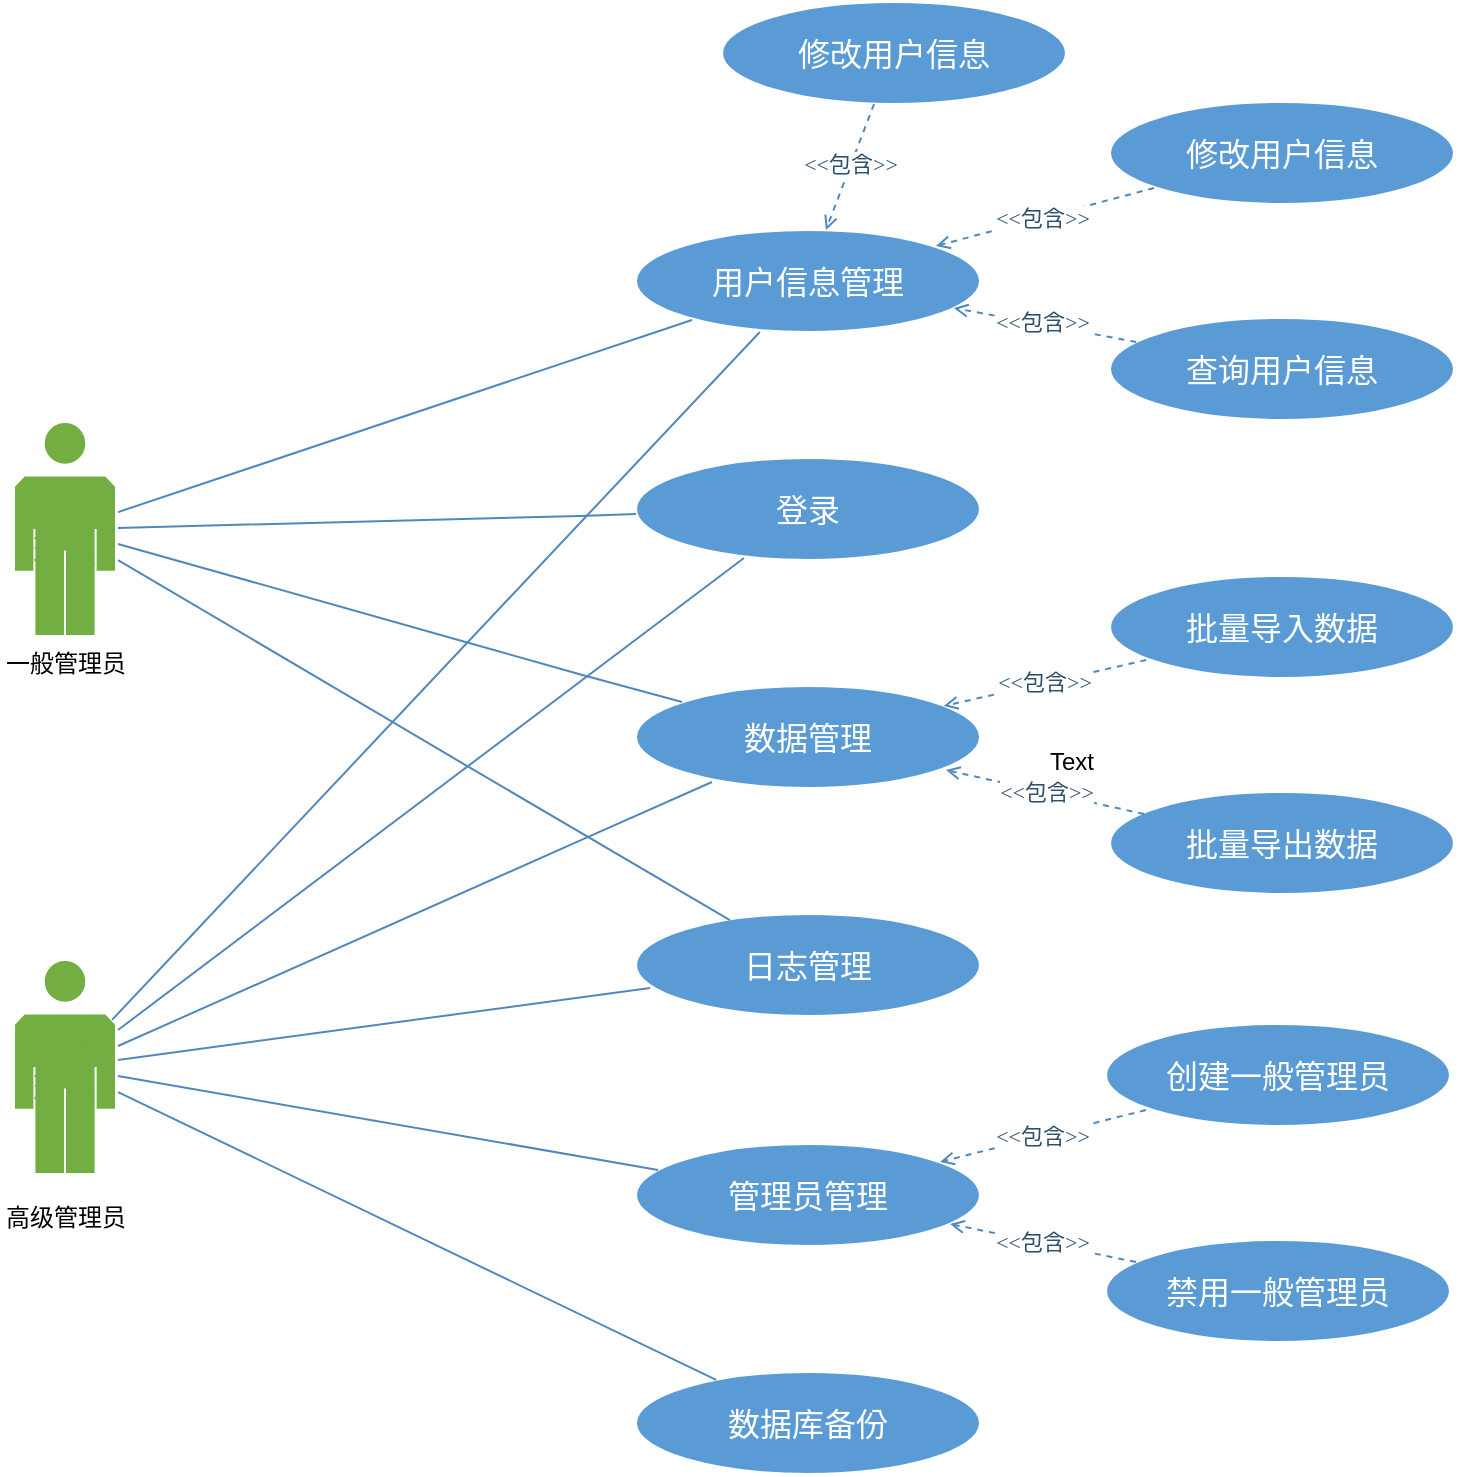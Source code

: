 <mxfile version="13.7.9" type="device"><diagram name="页-1" id="页-1"><mxGraphModel dx="1426" dy="830" grid="1" gridSize="10" guides="1" tooltips="1" connect="1" arrows="1" fold="1" page="1" pageScale="1" pageWidth="1169" pageHeight="827" math="0" shadow="0"><root><mxCell id="0"/><mxCell id="1" value="连接线" parent="0"/><mxCell id="2" value="&lt;font style=&quot;font-size:16px;font-family:SimSun;color:#73ae42;direction:ltr;letter-spacing:0px;line-height:120%;opacity:1&quot;&gt;一般管理员&lt;br/&gt;&lt;/font&gt;" style="verticalAlign=middle;align=center;vsdxID=1;fillColor=#73ae42;gradientColor=none;shape=stencil(tZTbDoIwDEC/Zo+QsQnis5f/WHTA4mSkTMW/d6SiQIQg6lu7nna9pYSvy0wUkjBaWjBHeVUHmxG+IYypPJOgrJMI3xK+TgzIFMw5P6BeiJqspZO51BEq9GO0dmH0hmpAUd8hq1U+zIbT0eUIOpfkI2TQRVk4jK6mo01zpmUwva54Njo2gviDyYbz2ehHYccXsbe0Kz+IenibFrB3JniOwl8wpKHpG6pV03A/XrwLRytPVKr0wFhhlck7a6gFpNJzX3mJFunDD03lVcqi9fxNcoO1/iU5J7wuRaK0xkPTtvcvi3vCq8S3dw==);strokeColor=#ffffff;labelBackgroundColor=none;rounded=0;html=1;whiteSpace=wrap;" parent="1" vertex="1"><mxGeometry x="191" y="250" width="51" height="107" as="geometry"/></mxCell><mxCell id="3" value="&lt;font style=&quot;font-size:16px;font-family:SimSun;color:#73ae42;direction:ltr;letter-spacing:0px;line-height:120%;opacity:1&quot;&gt;高级管理员&lt;br/&gt;&lt;/font&gt;" style="verticalAlign=middle;align=center;vsdxID=2;fillColor=#73ae42;gradientColor=none;shape=stencil(tZTbDoIwDEC/Zo+QsQnis5f/WHTA4mSkTMW/d6SiQIQg6lu7nna9pYSvy0wUkjBaWjBHeVUHmxG+IYypPJOgrJMI3xK+TgzIFMw5P6BeiJqspZO51BEq9GO0dmH0hmpAUd8hq1U+zIbT0eUIOpfkI2TQRVk4jK6mo01zpmUwva54Njo2gviDyYbz2ehHYccXsbe0Kz+IenibFrB3JniOwl8wpKHpG6pV03A/XrwLRytPVKr0wFhhlck7a6gFpNJzX3mJFunDD03lVcqi9fxNcoO1/iU5J7wuRaK0xkPTtvcvi3vCq8S3dw==);strokeColor=#ffffff;labelBackgroundColor=none;rounded=0;html=1;whiteSpace=wrap;" parent="1" vertex="1"><mxGeometry x="191" y="519" width="51" height="107" as="geometry"/></mxCell><mxCell id="4" value="&lt;font style=&quot;font-size:16px;font-family:SimSun;color:#ffffff;direction:ltr;letter-spacing:0px;line-height:120%;opacity:1&quot;&gt;登录&lt;br/&gt;&lt;/font&gt;" style="verticalAlign=middle;align=center;vsdxID=3;fillColor=#5b9bd5;gradientColor=none;shape=stencil(vVHLDsIgEPwajiQI6RfU+h8bu22JCGRB2/69kG1iazx58DazM/vIjjBtmiCi0CplCjecbZ8nYc5Ca+snJJsLEqYTph0C4Ujh4XvmEaqzont41gkL96naodXKrGF6YSfQtUi0OXXDVlqPfJNP6usotUhYbJIUMmQb/GGrAxpRljVycDBuc1hKM2LclX8/7H9nFfB+82Cd45T2+mcspcSRmu4F);strokeColor=#ffffff;labelBackgroundColor=none;rounded=0;html=1;whiteSpace=wrap;" parent="1" vertex="1"><mxGeometry x="502" y="268" width="172" height="51" as="geometry"/></mxCell><mxCell id="5" value="&lt;font style=&quot;font-size:16px;font-family:SimSun;color:#ffffff;direction:ltr;letter-spacing:0px;line-height:120%;opacity:1&quot;&gt;数据管理&lt;br/&gt;&lt;/font&gt;" style="verticalAlign=middle;align=center;vsdxID=4;fillColor=#5b9bd5;gradientColor=none;shape=stencil(vVHLDsIgEPwajiQI6RfU+h8bu22JCGRB2/69kG1iazx58DazM/vIjjBtmiCi0CplCjecbZ8nYc5Ca+snJJsLEqYTph0C4Ujh4XvmEaqzont41gkL96naodXKrGF6YSfQtUi0OXXDVlqPfJNP6usotUhYbJIUMmQb/GGrAxpRljVycDBuc1hKM2LclX8/7H9nFfB+82Cd45T2+mcspcSRmu4F);strokeColor=#ffffff;labelBackgroundColor=none;rounded=0;html=1;whiteSpace=wrap;" parent="1" vertex="1"><mxGeometry x="502" y="382" width="172" height="51" as="geometry"/></mxCell><mxCell id="6" value="&lt;font style=&quot;font-size:16px;font-family:SimSun;color:#ffffff;direction:ltr;letter-spacing:0px;line-height:120%;opacity:1&quot;&gt;日志管理&lt;br/&gt;&lt;/font&gt;" style="verticalAlign=middle;align=center;vsdxID=5;fillColor=#5b9bd5;gradientColor=none;shape=stencil(vVHLDsIgEPwajiQI6RfU+h8bu22JCGRB2/69kG1iazx58DazM/vIjjBtmiCi0CplCjecbZ8nYc5Ca+snJJsLEqYTph0C4Ujh4XvmEaqzont41gkL96naodXKrGF6YSfQtUi0OXXDVlqPfJNP6usotUhYbJIUMmQb/GGrAxpRljVycDBuc1hKM2LclX8/7H9nFfB+82Cd45T2+mcspcSRmu4F);strokeColor=#ffffff;labelBackgroundColor=none;rounded=0;html=1;whiteSpace=wrap;" parent="1" vertex="1"><mxGeometry x="502" y="496" width="172" height="51" as="geometry"/></mxCell><mxCell id="7" value="&lt;font style=&quot;font-size:16px;font-family:SimSun;color:#ffffff;direction:ltr;letter-spacing:0px;line-height:120%;opacity:1&quot;&gt;管理员管理&lt;br/&gt;&lt;/font&gt;" style="verticalAlign=middle;align=center;vsdxID=6;fillColor=#5b9bd5;gradientColor=none;shape=stencil(vVHLDsIgEPwajiQI6RfU+h8bu22JCGRB2/69kG1iazx58DazM/vIjjBtmiCi0CplCjecbZ8nYc5Ca+snJJsLEqYTph0C4Ujh4XvmEaqzont41gkL96naodXKrGF6YSfQtUi0OXXDVlqPfJNP6usotUhYbJIUMmQb/GGrAxpRljVycDBuc1hKM2LclX8/7H9nFfB+82Cd45T2+mcspcSRmu4F);strokeColor=#ffffff;labelBackgroundColor=none;rounded=0;html=1;whiteSpace=wrap;" parent="1" vertex="1"><mxGeometry x="502" y="611" width="172" height="51" as="geometry"/></mxCell><mxCell id="8" value="&lt;font style=&quot;font-size:16px;font-family:SimSun;color:#ffffff;direction:ltr;letter-spacing:0px;line-height:120%;opacity:1&quot;&gt;用户信息管理&lt;br/&gt;&lt;/font&gt;" style="verticalAlign=middle;align=center;vsdxID=7;fillColor=#5b9bd5;gradientColor=none;shape=stencil(vVHLDsIgEPwajiQI6RfU+h8bu22JCGRB2/69kG1iazx58DazM/vIjjBtmiCi0CplCjecbZ8nYc5Ca+snJJsLEqYTph0C4Ujh4XvmEaqzont41gkL96naodXKrGF6YSfQtUi0OXXDVlqPfJNP6usotUhYbJIUMmQb/GGrAxpRljVycDBuc1hKM2LclX8/7H9nFfB+82Cd45T2+mcspcSRmu4F);strokeColor=#ffffff;labelBackgroundColor=none;rounded=0;html=1;whiteSpace=wrap;" parent="1" vertex="1"><mxGeometry x="502" y="154" width="172" height="51" as="geometry"/></mxCell><mxCell id="9" value="&lt;font style=&quot;font-size:16px;font-family:SimSun;color:#ffffff;direction:ltr;letter-spacing:0px;line-height:120%;opacity:1&quot;&gt;数据库备份&lt;br/&gt;&lt;/font&gt;" style="verticalAlign=middle;align=center;vsdxID=8;fillColor=#5b9bd5;gradientColor=none;shape=stencil(vVHLDsIgEPwajiQI6RfU+h8bu22JCGRB2/69kG1iazx58DazM/vIjjBtmiCi0CplCjecbZ8nYc5Ca+snJJsLEqYTph0C4Ujh4XvmEaqzont41gkL96naodXKrGF6YSfQtUi0OXXDVlqPfJNP6usotUhYbJIUMmQb/GGrAxpRljVycDBuc1hKM2LclX8/7H9nFfB+82Cd45T2+mcspcSRmu4F);strokeColor=#ffffff;labelBackgroundColor=none;rounded=0;html=1;whiteSpace=wrap;" parent="1" vertex="1"><mxGeometry x="502" y="725" width="172" height="51" as="geometry"/></mxCell><mxCell id="10" value="&lt;font style=&quot;font-size:16px;font-family:SimSun;color:#ffffff;direction:ltr;letter-spacing:0px;line-height:120%;opacity:1&quot;&gt;修改用户信息&lt;br/&gt;&lt;/font&gt;" style="verticalAlign=middle;align=center;vsdxID=9;fillColor=#5b9bd5;gradientColor=none;shape=stencil(vVHLDsIgEPwajiQI6RfU+h8bu22JCGRB2/69kG1iazx58DazM/vIjjBtmiCi0CplCjecbZ8nYc5Ca+snJJsLEqYTph0C4Ujh4XvmEaqzont41gkL96naodXKrGF6YSfQtUi0OXXDVlqPfJNP6usotUhYbJIUMmQb/GGrAxpRljVycDBuc1hKM2LclX8/7H9nFfB+82Cd45T2+mcspcSRmu4F);strokeColor=#ffffff;labelBackgroundColor=none;rounded=0;html=1;whiteSpace=wrap;" parent="1" vertex="1"><mxGeometry x="739" y="90" width="172" height="51" as="geometry"/></mxCell><mxCell id="11" value="&lt;font style=&quot;font-size:16px;font-family:SimSun;color:#ffffff;direction:ltr;letter-spacing:0px;line-height:120%;opacity:1&quot;&gt;查询用户信息&lt;br/&gt;&lt;/font&gt;" style="verticalAlign=middle;align=center;vsdxID=10;fillColor=#5b9bd5;gradientColor=none;shape=stencil(vVHLDsIgEPwajiQI6RfU+h8bu22JCGRB2/69kG1iazx58DazM/vIjjBtmiCi0CplCjecbZ8nYc5Ca+snJJsLEqYTph0C4Ujh4XvmEaqzont41gkL96naodXKrGF6YSfQtUi0OXXDVlqPfJNP6usotUhYbJIUMmQb/GGrAxpRljVycDBuc1hKM2LclX8/7H9nFfB+82Cd45T2+mcspcSRmu4F);strokeColor=#ffffff;labelBackgroundColor=none;rounded=0;html=1;whiteSpace=wrap;" parent="1" vertex="1"><mxGeometry x="739" y="198" width="172" height="51" as="geometry"/></mxCell><mxCell id="12" value="&lt;font style=&quot;font-size:16px;font-family:SimSun;color:#ffffff;direction:ltr;letter-spacing:0px;line-height:120%;opacity:1&quot;&gt;批量导入数据&lt;br/&gt;&lt;/font&gt;" style="verticalAlign=middle;align=center;vsdxID=14;fillColor=#5b9bd5;gradientColor=none;shape=stencil(vVHLDsIgEPwajiQI6RfU+h8bu22JCGRB2/69kG1iazx58DazM/vIjjBtmiCi0CplCjecbZ8nYc5Ca+snJJsLEqYTph0C4Ujh4XvmEaqzont41gkL96naodXKrGF6YSfQtUi0OXXDVlqPfJNP6usotUhYbJIUMmQb/GGrAxpRljVycDBuc1hKM2LclX8/7H9nFfB+82Cd45T2+mcspcSRmu4F);strokeColor=#ffffff;labelBackgroundColor=none;rounded=0;html=1;whiteSpace=wrap;" parent="1" vertex="1"><mxGeometry x="739" y="327" width="172" height="51" as="geometry"/></mxCell><mxCell id="13" value="&lt;font style=&quot;font-size:16px;font-family:SimSun;color:#ffffff;direction:ltr;letter-spacing:0px;line-height:120%;opacity:1&quot;&gt;批量导出数据&lt;br/&gt;&lt;/font&gt;" style="verticalAlign=middle;align=center;vsdxID=15;fillColor=#5b9bd5;gradientColor=none;shape=stencil(vVHLDsIgEPwajiQI6RfU+h8bu22JCGRB2/69kG1iazx58DazM/vIjjBtmiCi0CplCjecbZ8nYc5Ca+snJJsLEqYTph0C4Ujh4XvmEaqzont41gkL96naodXKrGF6YSfQtUi0OXXDVlqPfJNP6usotUhYbJIUMmQb/GGrAxpRljVycDBuc1hKM2LclX8/7H9nFfB+82Cd45T2+mcspcSRmu4F);strokeColor=#ffffff;labelBackgroundColor=none;rounded=0;html=1;whiteSpace=wrap;" parent="1" vertex="1"><mxGeometry x="739" y="435" width="172" height="51" as="geometry"/></mxCell><mxCell id="14" value="&lt;font style=&quot;font-size:16px;font-family:SimSun;color:#ffffff;direction:ltr;letter-spacing:0px;line-height:120%;opacity:1&quot;&gt;创建一般管理员&lt;br/&gt;&lt;/font&gt;" style="verticalAlign=middle;align=center;vsdxID=18;fillColor=#5b9bd5;gradientColor=none;shape=stencil(vVHLDsIgEPwajiQI6RfU+h8bu22JCGRB2/69kG1iazx58DazM/vIjjBtmiCi0CplCjecbZ8nYc5Ca+snJJsLEqYTph0C4Ujh4XvmEaqzont41gkL96naodXKrGF6YSfQtUi0OXXDVlqPfJNP6usotUhYbJIUMmQb/GGrAxpRljVycDBuc1hKM2LclX8/7H9nFfB+82Cd45T2+mcspcSRmu4F);strokeColor=#ffffff;labelBackgroundColor=none;rounded=0;html=1;whiteSpace=wrap;" parent="1" vertex="1"><mxGeometry x="737" y="551" width="172" height="51" as="geometry"/></mxCell><mxCell id="15" value="&lt;font style=&quot;font-size:16px;font-family:SimSun;color:#ffffff;direction:ltr;letter-spacing:0px;line-height:120%;opacity:1&quot;&gt;禁用一般管理员&lt;br/&gt;&lt;/font&gt;" style="verticalAlign=middle;align=center;vsdxID=19;fillColor=#5b9bd5;gradientColor=none;shape=stencil(vVHLDsIgEPwajiQI6RfU+h8bu22JCGRB2/69kG1iazx58DazM/vIjjBtmiCi0CplCjecbZ8nYc5Ca+snJJsLEqYTph0C4Ujh4XvmEaqzont41gkL96naodXKrGF6YSfQtUi0OXXDVlqPfJNP6usotUhYbJIUMmQb/GGrAxpRljVycDBuc1hKM2LclX8/7H9nFfB+82Cd45T2+mcspcSRmu4F);strokeColor=#ffffff;labelBackgroundColor=none;rounded=0;html=1;whiteSpace=wrap;" parent="1" vertex="1"><mxGeometry x="737" y="659" width="172" height="51" as="geometry"/></mxCell><mxCell id="16" value="&lt;font style=&quot;font-size:16px;font-family:SimSun;color:#ffffff;direction:ltr;letter-spacing:0px;line-height:120%;opacity:1&quot;&gt;修改用户信息&lt;br/&gt;&lt;/font&gt;" style="verticalAlign=middle;align=center;vsdxID=22;fillColor=#5b9bd5;gradientColor=none;shape=stencil(vVHLDsIgEPwajiQI6RfU+h8bu22JCGRB2/69kG1iazx58DazM/vIjjBtmiCi0CplCjecbZ8nYc5Ca+snJJsLEqYTph0C4Ujh4XvmEaqzont41gkL96naodXKrGF6YSfQtUi0OXXDVlqPfJNP6usotUhYbJIUMmQb/GGrAxpRljVycDBuc1hKM2LclX8/7H9nFfB+82Cd45T2+mcspcSRmu4F);strokeColor=#ffffff;labelBackgroundColor=none;rounded=0;html=1;whiteSpace=wrap;" parent="1" vertex="1"><mxGeometry x="545" y="40" width="172" height="51" as="geometry"/></mxCell><mxCell id="17" value="&lt;p style=&quot;align:center;margin-left:0;margin-right:0;margin-top:0px;margin-bottom:0px;text-indent:0;valign:middle;direction:ltr;&quot;&gt;&lt;font style=&quot;font-size:11px;font-family:SimSun;color:#2e4f6c;direction:ltr;letter-spacing:0px;line-height:120%;opacity:1&quot;&gt;&amp;lt;&amp;lt;包含&amp;gt;&amp;gt;&lt;br/&gt;&lt;/font&gt;&lt;/p&gt;" style="vsdxID=12;edgeStyle=none;dashed=1;startArrow=none;endArrow=open;startSize=5;endSize=5;strokeColor=#5088bb;spacingTop=0;spacingBottom=0;spacingLeft=0;spacingRight=0;verticalAlign=middle;html=1;labelBackgroundColor=#ffffff;rounded=0;align=center;exitX=0.128;exitY=0.843;exitDx=0;exitDy=0;exitPerimeter=0;entryX=0.872;entryY=0.157;entryDx=0;entryDy=0;entryPerimeter=0;" parent="1" source="10" target="8" edge="1"><mxGeometry relative="1" as="geometry"><mxPoint x="-1" as="offset"/><Array as="points"/></mxGeometry></mxCell><mxCell id="18" value="&lt;p style=&quot;align:center;margin-left:0;margin-right:0;margin-top:0px;margin-bottom:0px;text-indent:0;valign:middle;direction:ltr;&quot;&gt;&lt;font style=&quot;font-size:11px;font-family:SimSun;color:#2e4f6c;direction:ltr;letter-spacing:0px;line-height:120%;opacity:1&quot;&gt;&amp;lt;&amp;lt;包含&amp;gt;&amp;gt;&lt;br/&gt;&lt;/font&gt;&lt;/p&gt;" style="vsdxID=13;edgeStyle=none;dashed=1;startArrow=none;endArrow=open;startSize=5;endSize=5;strokeColor=#5088bb;spacingTop=0;spacingBottom=0;spacingLeft=0;spacingRight=0;verticalAlign=middle;html=1;labelBackgroundColor=#ffffff;rounded=0;align=center;exitX=0.076;exitY=0.235;exitDx=0;exitDy=0;exitPerimeter=0;entryX=0.924;entryY=0.765;entryDx=0;entryDy=0;entryPerimeter=0;" parent="1" source="11" target="8" edge="1"><mxGeometry relative="1" as="geometry"><mxPoint x="-1" y="-1" as="offset"/><Array as="points"/></mxGeometry></mxCell><mxCell id="19" style="vsdxID=33;edgeStyle=none;startArrow=none;endArrow=none;startSize=5;endSize=5;strokeColor=#5088bb;spacingTop=0;spacingBottom=0;spacingLeft=0;spacingRight=0;verticalAlign=middle;html=1;labelBackgroundColor=#ffffff;rounded=0;exitX=0.961;exitY=0.28;exitDx=0;exitDy=0;exitPerimeter=0;entryX=0.36;entryY=1;entryDx=0;entryDy=0;entryPerimeter=0;" parent="1" source="3" target="8" edge="1"><mxGeometry relative="1" as="geometry"><mxPoint y="-1" as="offset"/><Array as="points"/></mxGeometry></mxCell><mxCell id="20" style="vsdxID=32;edgeStyle=none;startArrow=none;endArrow=none;startSize=5;endSize=5;strokeColor=#5088bb;spacingTop=0;spacingBottom=0;spacingLeft=0;spacingRight=0;verticalAlign=middle;html=1;labelBackgroundColor=#ffffff;rounded=0;exitX=1.02;exitY=0.327;exitDx=0;exitDy=0;exitPerimeter=0;entryX=0.314;entryY=0.98;entryDx=0;entryDy=0;entryPerimeter=0;" parent="1" source="3" target="4" edge="1"><mxGeometry relative="1" as="geometry"><mxPoint x="-1" as="offset"/><Array as="points"/></mxGeometry></mxCell><mxCell id="21" style="vsdxID=31;edgeStyle=none;startArrow=none;endArrow=none;startSize=5;endSize=5;strokeColor=#5088bb;spacingTop=0;spacingBottom=0;spacingLeft=0;spacingRight=0;verticalAlign=middle;html=1;labelBackgroundColor=#ffffff;rounded=0;exitX=1.02;exitY=0.402;exitDx=0;exitDy=0;exitPerimeter=0;entryX=0.221;entryY=0.941;entryDx=0;entryDy=0;entryPerimeter=0;" parent="1" source="3" target="5" edge="1"><mxGeometry relative="1" as="geometry"><mxPoint y="-1" as="offset"/><Array as="points"><mxPoint x="474.46" y="459.06"/></Array></mxGeometry></mxCell><mxCell id="22" style="vsdxID=30;edgeStyle=none;startArrow=none;endArrow=none;startSize=5;endSize=5;strokeColor=#5088bb;spacingTop=0;spacingBottom=0;spacingLeft=0;spacingRight=0;verticalAlign=middle;html=1;labelBackgroundColor=#ffffff;rounded=0;exitX=1.02;exitY=0.467;exitDx=0;exitDy=0;exitPerimeter=0;entryX=0.041;entryY=0.725;entryDx=0;entryDy=0;entryPerimeter=0;" parent="1" source="3" target="6" edge="1"><mxGeometry relative="1" as="geometry"><mxPoint y="-1" as="offset"/><Array as="points"/></mxGeometry></mxCell><mxCell id="23" style="vsdxID=29;edgeStyle=none;startArrow=none;endArrow=none;startSize=5;endSize=5;strokeColor=#5088bb;spacingTop=0;spacingBottom=0;spacingLeft=0;spacingRight=0;verticalAlign=middle;html=1;labelBackgroundColor=#ffffff;rounded=0;exitX=1.02;exitY=0.617;exitDx=0;exitDy=0;exitPerimeter=0;entryX=0.233;entryY=0.078;entryDx=0;entryDy=0;entryPerimeter=0;" parent="1" source="3" target="9" edge="1"><mxGeometry relative="1" as="geometry"><mxPoint x="-1" y="-1" as="offset"/><Array as="points"/></mxGeometry></mxCell><mxCell id="24" style="vsdxID=28;edgeStyle=none;startArrow=none;endArrow=none;startSize=5;endSize=5;strokeColor=#5088bb;spacingTop=0;spacingBottom=0;spacingLeft=0;spacingRight=0;verticalAlign=middle;html=1;labelBackgroundColor=#ffffff;rounded=0;exitX=1.02;exitY=0.542;exitDx=0;exitDy=0;exitPerimeter=0;entryX=0.064;entryY=0.255;entryDx=0;entryDy=0;entryPerimeter=0;" parent="1" source="3" target="7" edge="1"><mxGeometry relative="1" as="geometry"><mxPoint x="-1" as="offset"/><Array as="points"/></mxGeometry></mxCell><mxCell id="25" style="vsdxID=27;edgeStyle=none;startArrow=none;endArrow=none;startSize=5;endSize=5;strokeColor=#5088bb;spacingTop=0;spacingBottom=0;spacingLeft=0;spacingRight=0;verticalAlign=middle;html=1;labelBackgroundColor=#ffffff;rounded=0;exitX=1.02;exitY=0.645;exitDx=0;exitDy=0;exitPerimeter=0;entryX=0.273;entryY=0.059;entryDx=0;entryDy=0;entryPerimeter=0;" parent="1" source="2" target="6" edge="1"><mxGeometry relative="1" as="geometry"><mxPoint x="-1" y="-1" as="offset"/><Array as="points"><mxPoint x="377.45" y="398.34"/><mxPoint x="414.89" y="420.44"/></Array></mxGeometry></mxCell><mxCell id="26" style="vsdxID=26;edgeStyle=none;startArrow=none;endArrow=none;startSize=5;endSize=5;strokeColor=#5088bb;spacingTop=0;spacingBottom=0;spacingLeft=0;spacingRight=0;verticalAlign=middle;html=1;labelBackgroundColor=#ffffff;rounded=0;exitX=1.02;exitY=0.57;exitDx=0;exitDy=0;exitPerimeter=0;entryX=0.134;entryY=0.157;entryDx=0;entryDy=0;entryPerimeter=0;" parent="1" source="2" target="5" edge="1"><mxGeometry relative="1" as="geometry"><mxPoint x="-1" y="-1" as="offset"/><Array as="points"><mxPoint x="414.55" y="359.37"/><mxPoint x="474.29" y="376.22"/></Array></mxGeometry></mxCell><mxCell id="27" style="vsdxID=25;edgeStyle=none;startArrow=none;endArrow=none;startSize=5;endSize=5;strokeColor=#5088bb;spacingTop=0;spacingBottom=0;spacingLeft=0;spacingRight=0;verticalAlign=middle;html=1;labelBackgroundColor=#ffffff;rounded=0;exitX=1.02;exitY=0.495;exitDx=0;exitDy=0;exitPerimeter=0;entryX=0;entryY=0.549;entryDx=0;entryDy=0;entryPerimeter=0;" parent="1" source="2" target="4" edge="1"><mxGeometry relative="1" as="geometry"><mxPoint x="-1" as="offset"/><Array as="points"><mxPoint x="474.17" y="296.95"/></Array></mxGeometry></mxCell><mxCell id="28" style="vsdxID=24;edgeStyle=none;startArrow=none;endArrow=none;startSize=5;endSize=5;strokeColor=#5088bb;spacingTop=0;spacingBottom=0;spacingLeft=0;spacingRight=0;verticalAlign=middle;html=1;labelBackgroundColor=#ffffff;rounded=0;exitX=1.02;exitY=0.421;exitDx=0;exitDy=0;exitPerimeter=0;entryX=0.163;entryY=0.882;entryDx=0;entryDy=0;entryPerimeter=0;" parent="1" source="2" target="8" edge="1"><mxGeometry relative="1" as="geometry"><mxPoint y="-1" as="offset"/><Array as="points"/></mxGeometry></mxCell><mxCell id="29" value="&lt;p style=&quot;align:center;margin-left:0;margin-right:0;margin-top:0px;margin-bottom:0px;text-indent:0;valign:middle;direction:ltr;&quot;&gt;&lt;font style=&quot;font-size:11px;font-family:SimSun;color:#2e4f6c;direction:ltr;letter-spacing:0px;line-height:120%;opacity:1&quot;&gt;&amp;lt;&amp;lt;包含&amp;gt;&amp;gt;&lt;br/&gt;&lt;/font&gt;&lt;/p&gt;" style="vsdxID=23;edgeStyle=none;dashed=1;startArrow=none;endArrow=open;startSize=5;endSize=5;strokeColor=#5088bb;spacingTop=0;spacingBottom=0;spacingLeft=0;spacingRight=0;verticalAlign=middle;html=1;labelBackgroundColor=#ffffff;rounded=0;align=center;exitX=0.442;exitY=1;exitDx=0;exitDy=0;exitPerimeter=0;entryX=0.552;entryY=0;entryDx=0;entryDy=0;entryPerimeter=0;" parent="1" source="16" target="8" edge="1"><mxGeometry relative="1" as="geometry"><mxPoint y="-1" as="offset"/><Array as="points"/></mxGeometry></mxCell><mxCell id="30" value="&lt;p style=&quot;align:center;margin-left:0;margin-right:0;margin-top:0px;margin-bottom:0px;text-indent:0;valign:middle;direction:ltr;&quot;&gt;&lt;font style=&quot;font-size:11px;font-family:SimSun;color:#2e4f6c;direction:ltr;letter-spacing:0px;line-height:120%;opacity:1&quot;&gt;&amp;lt;&amp;lt;包含&amp;gt;&amp;gt;&lt;br/&gt;&lt;/font&gt;&lt;/p&gt;" style="vsdxID=21;edgeStyle=none;dashed=1;startArrow=none;endArrow=open;startSize=5;endSize=5;strokeColor=#5088bb;spacingTop=0;spacingBottom=0;spacingLeft=0;spacingRight=0;verticalAlign=middle;html=1;labelBackgroundColor=#ffffff;rounded=0;align=center;exitX=0.087;exitY=0.216;exitDx=0;exitDy=0;exitPerimeter=0;entryX=0.913;entryY=0.784;entryDx=0;entryDy=0;entryPerimeter=0;" parent="1" source="15" target="7" edge="1"><mxGeometry relative="1" as="geometry"><mxPoint as="offset"/><Array as="points"/></mxGeometry></mxCell><mxCell id="31" value="&lt;p style=&quot;align:center;margin-left:0;margin-right:0;margin-top:0px;margin-bottom:0px;text-indent:0;valign:middle;direction:ltr;&quot;&gt;&lt;font style=&quot;font-size:11px;font-family:SimSun;color:#2e4f6c;direction:ltr;letter-spacing:0px;line-height:120%;opacity:1&quot;&gt;&amp;lt;&amp;lt;包含&amp;gt;&amp;gt;&lt;br/&gt;&lt;/font&gt;&lt;/p&gt;" style="vsdxID=20;edgeStyle=none;dashed=1;startArrow=none;endArrow=open;startSize=5;endSize=5;strokeColor=#5088bb;spacingTop=0;spacingBottom=0;spacingLeft=0;spacingRight=0;verticalAlign=middle;html=1;labelBackgroundColor=#ffffff;rounded=0;align=center;exitX=0.116;exitY=0.843;exitDx=0;exitDy=0;exitPerimeter=0;entryX=0.884;entryY=0.176;entryDx=0;entryDy=0;entryPerimeter=0;" parent="1" source="14" target="7" edge="1"><mxGeometry relative="1" as="geometry"><mxPoint x="-1" as="offset"/><Array as="points"/></mxGeometry></mxCell><mxCell id="32" value="&lt;p style=&quot;align:center;margin-left:0;margin-right:0;margin-top:0px;margin-bottom:0px;text-indent:0;valign:middle;direction:ltr;&quot;&gt;&lt;font style=&quot;font-size:11px;font-family:SimSun;color:#2e4f6c;direction:ltr;letter-spacing:0px;line-height:120%;opacity:1&quot;&gt;&amp;lt;&amp;lt;包含&amp;gt;&amp;gt;&lt;br/&gt;&lt;/font&gt;&lt;/p&gt;" style="vsdxID=16;edgeStyle=none;dashed=1;startArrow=none;endArrow=open;startSize=5;endSize=5;strokeColor=#5088bb;spacingTop=0;spacingBottom=0;spacingLeft=0;spacingRight=0;verticalAlign=middle;html=1;labelBackgroundColor=#ffffff;rounded=0;align=center;exitX=0.105;exitY=0.824;exitDx=0;exitDy=0;exitPerimeter=0;entryX=0.895;entryY=0.196;entryDx=0;entryDy=0;entryPerimeter=0;" parent="1" source="12" target="5" edge="1"><mxGeometry relative="1" as="geometry"><mxPoint y="-1" as="offset"/><Array as="points"/></mxGeometry></mxCell><mxCell id="33" value="&lt;p style=&quot;align:center;margin-left:0;margin-right:0;margin-top:0px;margin-bottom:0px;text-indent:0;valign:middle;direction:ltr;&quot;&gt;&lt;font style=&quot;font-size:11px;font-family:SimSun;color:#2e4f6c;direction:ltr;letter-spacing:0px;line-height:120%;opacity:1&quot;&gt;&amp;lt;&amp;lt;包含&amp;gt;&amp;gt;&lt;br/&gt;&lt;/font&gt;&lt;/p&gt;" style="vsdxID=17;edgeStyle=none;dashed=1;startArrow=none;endArrow=open;startSize=5;endSize=5;strokeColor=#5088bb;spacingTop=0;spacingBottom=0;spacingLeft=0;spacingRight=0;verticalAlign=middle;html=1;labelBackgroundColor=#ffffff;rounded=0;align=center;exitX=0.099;exitY=0.216;exitDx=0;exitDy=0;exitPerimeter=0;entryX=0.901;entryY=0.824;entryDx=0;entryDy=0;entryPerimeter=0;" parent="1" source="13" target="5" edge="1"><mxGeometry relative="1" as="geometry"><mxPoint as="offset"/><Array as="points"/></mxGeometry></mxCell><mxCell id="smY5uz7Wp7jeTJ-MpYf_-33" value="Text" style="text;html=1;strokeColor=none;fillColor=none;align=center;verticalAlign=middle;whiteSpace=wrap;rounded=0;" vertex="1" parent="1"><mxGeometry x="700" y="410" width="40" height="20" as="geometry"/></mxCell><mxCell id="smY5uz7Wp7jeTJ-MpYf_-34" value="一般管理员" style="text;html=1;strokeColor=none;fillColor=none;align=center;verticalAlign=middle;whiteSpace=wrap;rounded=0;" vertex="1" parent="1"><mxGeometry x="184.75" y="360" width="63.5" height="22" as="geometry"/></mxCell><mxCell id="smY5uz7Wp7jeTJ-MpYf_-35" value="高级管理员" style="text;html=1;strokeColor=none;fillColor=none;align=center;verticalAlign=middle;whiteSpace=wrap;rounded=0;" vertex="1" parent="1"><mxGeometry x="184.75" y="637" width="63.5" height="22" as="geometry"/></mxCell></root></mxGraphModel></diagram></mxfile>